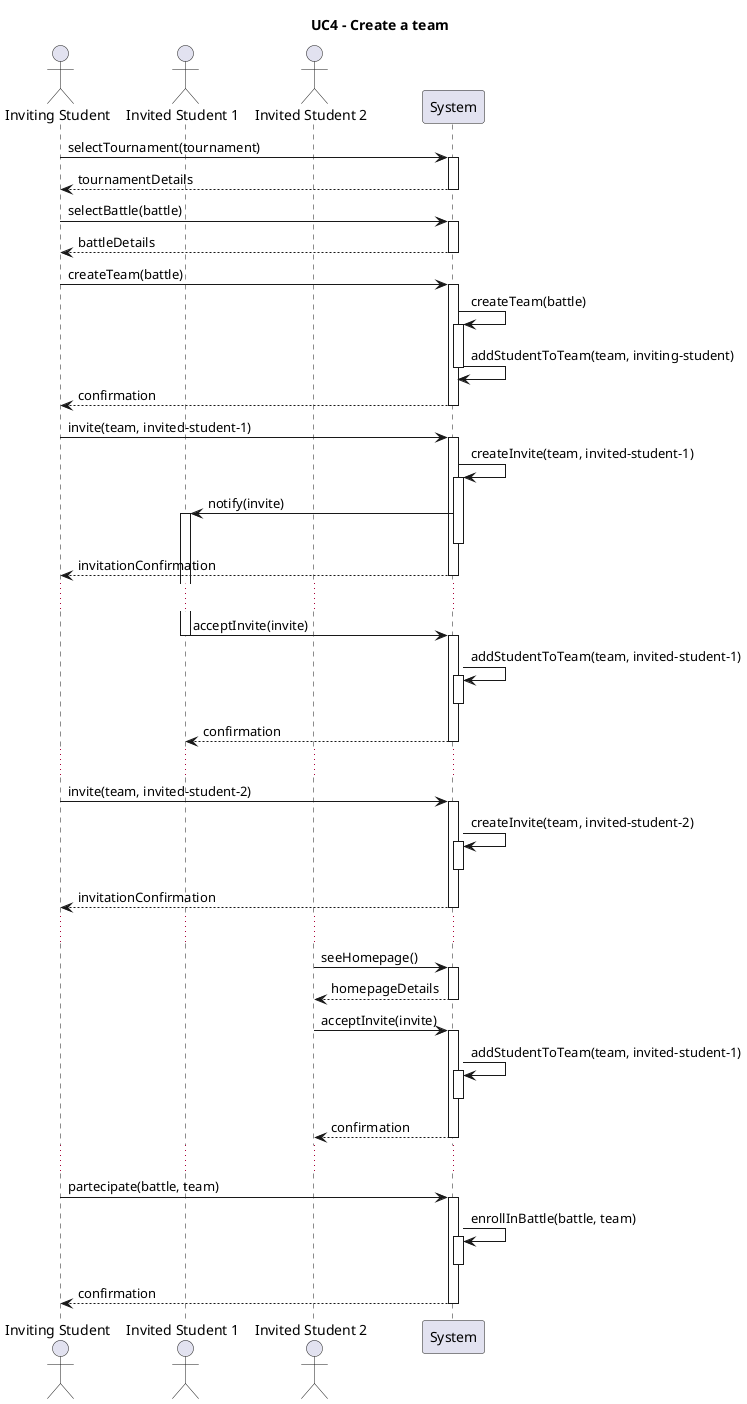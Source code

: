 @startuml UC4
title UC4 - Create a team
actor "Inviting Student" as inviting
actor "Invited Student 1" as notif
actor "Invited Student 2" as invited
participant System

inviting -> System ++ : selectTournament(tournament)
inviting <-- System -- : tournamentDetails

inviting -> System ++ : selectBattle(battle)
inviting <-- System -- : battleDetails

inviting -> System ++ : createTeam(battle)
System -> System ++ : createTeam(battle)
System -> System -- : addStudentToTeam(team, inviting-student)
inviting <-- System -- : confirmation

inviting -> System ++ : invite(team, invited-student-1)
System -> System ++ : createInvite(team, invited-student-1)
notif <- System  ++-- : notify(invite)
inviting <-- System -- : invitationConfirmation

...

notif -> System --++ : acceptInvite(invite)
System -> System ++-- : addStudentToTeam(team, invited-student-1)
notif <-- System -- : confirmation

...

inviting -> System ++ : invite(team, invited-student-2)
System -> System ++-- : createInvite(team, invited-student-2)
inviting <-- System -- : invitationConfirmation

...

invited -> System ++ : seeHomepage()
invited <-- System -- : homepageDetails

invited -> System --++ : acceptInvite(invite)
System -> System ++-- : addStudentToTeam(team, invited-student-1)
invited <-- System -- : confirmation

...

inviting -> System ++ : partecipate(battle, team)
System -> System ++-- : enrollInBattle(battle, team)
inviting <-- System -- : confirmation

@enduml